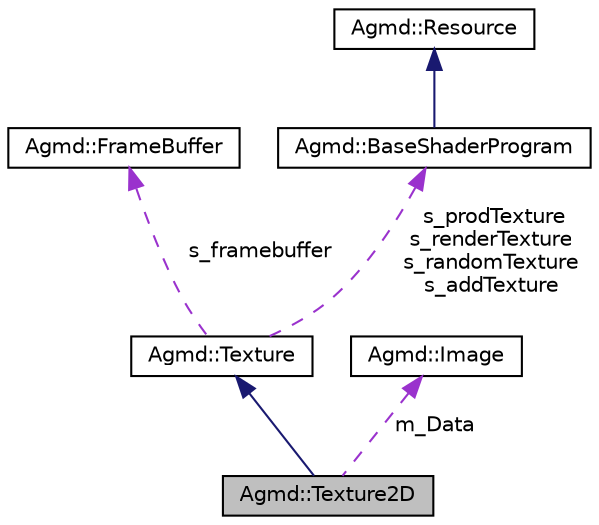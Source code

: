 digraph "Agmd::Texture2D"
{
  edge [fontname="Helvetica",fontsize="10",labelfontname="Helvetica",labelfontsize="10"];
  node [fontname="Helvetica",fontsize="10",shape=record];
  Node1 [label="Agmd::Texture2D",height=0.2,width=0.4,color="black", fillcolor="grey75", style="filled" fontcolor="black"];
  Node2 -> Node1 [dir="back",color="midnightblue",fontsize="10",style="solid"];
  Node2 [label="Agmd::Texture",height=0.2,width=0.4,color="black", fillcolor="white", style="filled",URL="$class_agmd_1_1_texture.html"];
  Node3 -> Node2 [dir="back",color="darkorchid3",fontsize="10",style="dashed",label=" s_framebuffer" ];
  Node3 [label="Agmd::FrameBuffer",height=0.2,width=0.4,color="black", fillcolor="white", style="filled",URL="$class_agmd_1_1_frame_buffer.html"];
  Node4 -> Node2 [dir="back",color="darkorchid3",fontsize="10",style="dashed",label=" s_prodTexture\ns_renderTexture\ns_randomTexture\ns_addTexture" ];
  Node4 [label="Agmd::BaseShaderProgram",height=0.2,width=0.4,color="black", fillcolor="white", style="filled",URL="$class_agmd_1_1_base_shader_program.html"];
  Node5 -> Node4 [dir="back",color="midnightblue",fontsize="10",style="solid"];
  Node5 [label="Agmd::Resource",height=0.2,width=0.4,color="black", fillcolor="white", style="filled",URL="$class_agmd_1_1_resource.html"];
  Node6 -> Node1 [dir="back",color="darkorchid3",fontsize="10",style="dashed",label=" m_Data" ];
  Node6 [label="Agmd::Image",height=0.2,width=0.4,color="black", fillcolor="white", style="filled",URL="$class_agmd_1_1_image.html"];
}
